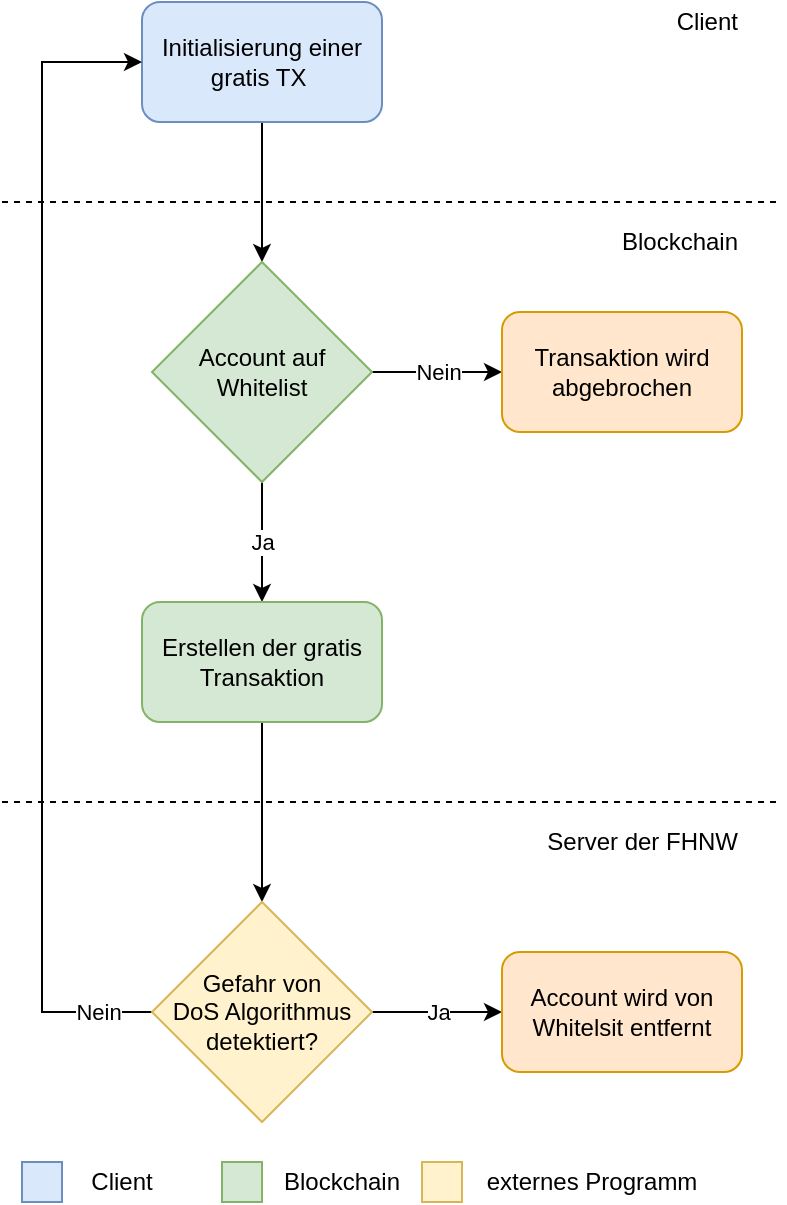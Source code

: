 <mxfile version="12.6.5" type="device"><diagram id="fm50OaBEc0mE4vqQrzBU" name="Page-1"><mxGraphModel dx="1086" dy="966" grid="1" gridSize="10" guides="1" tooltips="1" connect="1" arrows="1" fold="1" page="1" pageScale="1" pageWidth="827" pageHeight="1169" math="0" shadow="0"><root><mxCell id="0"/><mxCell id="1" parent="0"/><mxCell id="U6X7id7nFykxYY-GKVoq-1" style="edgeStyle=orthogonalEdgeStyle;rounded=0;orthogonalLoop=1;jettySize=auto;html=1;entryX=0.5;entryY=0;entryDx=0;entryDy=0;" parent="1" source="U6X7id7nFykxYY-GKVoq-2" target="U6X7id7nFykxYY-GKVoq-8" edge="1"><mxGeometry relative="1" as="geometry"/></mxCell><mxCell id="U6X7id7nFykxYY-GKVoq-2" value="Initialisierung einer gratis TX&amp;nbsp;" style="rounded=1;whiteSpace=wrap;html=1;fillColor=#dae8fc;strokeColor=#6c8ebf;" parent="1" vertex="1"><mxGeometry x="80" y="40" width="120" height="60" as="geometry"/></mxCell><mxCell id="U6X7id7nFykxYY-GKVoq-3" value="" style="endArrow=none;dashed=1;html=1;" parent="1" edge="1"><mxGeometry width="50" height="50" relative="1" as="geometry"><mxPoint x="10.0" y="140" as="sourcePoint"/><mxPoint x="400" y="140" as="targetPoint"/></mxGeometry></mxCell><mxCell id="U6X7id7nFykxYY-GKVoq-4" value="Client" style="text;html=1;strokeColor=none;fillColor=none;align=right;verticalAlign=middle;whiteSpace=wrap;rounded=0;" parent="1" vertex="1"><mxGeometry x="340" y="40" width="40" height="20" as="geometry"/></mxCell><mxCell id="U6X7id7nFykxYY-GKVoq-5" value="Blockchain" style="text;html=1;strokeColor=none;fillColor=none;align=right;verticalAlign=middle;whiteSpace=wrap;rounded=0;" parent="1" vertex="1"><mxGeometry x="320" y="150" width="60" height="20" as="geometry"/></mxCell><mxCell id="U6X7id7nFykxYY-GKVoq-6" value="Nein" style="edgeStyle=orthogonalEdgeStyle;rounded=0;orthogonalLoop=1;jettySize=auto;html=1;" parent="1" source="U6X7id7nFykxYY-GKVoq-8" target="U6X7id7nFykxYY-GKVoq-9" edge="1"><mxGeometry relative="1" as="geometry"/></mxCell><mxCell id="U6X7id7nFykxYY-GKVoq-7" value="Ja" style="edgeStyle=orthogonalEdgeStyle;rounded=0;orthogonalLoop=1;jettySize=auto;html=1;entryX=0.5;entryY=0;entryDx=0;entryDy=0;" parent="1" source="U6X7id7nFykxYY-GKVoq-8" target="U6X7id7nFykxYY-GKVoq-11" edge="1"><mxGeometry relative="1" as="geometry"/></mxCell><mxCell id="U6X7id7nFykxYY-GKVoq-8" value="Account auf&lt;br&gt;&lt;div style=&quot;&quot;&gt;&lt;span&gt;Whitelist&lt;/span&gt;&lt;/div&gt;" style="rhombus;whiteSpace=wrap;html=1;align=center;fillColor=#d5e8d4;strokeColor=#82b366;" parent="1" vertex="1"><mxGeometry x="85" y="170" width="110" height="110" as="geometry"/></mxCell><mxCell id="U6X7id7nFykxYY-GKVoq-9" value="Transaktion wird&lt;br&gt;abgebrochen" style="rounded=1;whiteSpace=wrap;html=1;align=center;fillColor=#ffe6cc;strokeColor=#d79b00;" parent="1" vertex="1"><mxGeometry x="260" y="195" width="120" height="60" as="geometry"/></mxCell><mxCell id="U6X7id7nFykxYY-GKVoq-10" style="edgeStyle=orthogonalEdgeStyle;rounded=0;orthogonalLoop=1;jettySize=auto;html=1;" parent="1" source="U6X7id7nFykxYY-GKVoq-11" target="U6X7id7nFykxYY-GKVoq-14" edge="1"><mxGeometry relative="1" as="geometry"/></mxCell><mxCell id="U6X7id7nFykxYY-GKVoq-11" value="Erstellen der gratis&lt;br&gt;Transaktion" style="rounded=1;whiteSpace=wrap;html=1;align=center;fillColor=#d5e8d4;strokeColor=#82b366;" parent="1" vertex="1"><mxGeometry x="80" y="340" width="120" height="60" as="geometry"/></mxCell><mxCell id="U6X7id7nFykxYY-GKVoq-12" value="Ja" style="edgeStyle=orthogonalEdgeStyle;rounded=0;orthogonalLoop=1;jettySize=auto;html=1;entryX=0;entryY=0.5;entryDx=0;entryDy=0;" parent="1" source="U6X7id7nFykxYY-GKVoq-14" target="U6X7id7nFykxYY-GKVoq-15" edge="1"><mxGeometry relative="1" as="geometry"/></mxCell><mxCell id="U6X7id7nFykxYY-GKVoq-13" value="Nein" style="edgeStyle=orthogonalEdgeStyle;rounded=0;orthogonalLoop=1;jettySize=auto;html=1;entryX=0;entryY=0.5;entryDx=0;entryDy=0;exitX=0;exitY=0.5;exitDx=0;exitDy=0;" parent="1" source="U6X7id7nFykxYY-GKVoq-14" target="U6X7id7nFykxYY-GKVoq-2" edge="1"><mxGeometry x="-0.907" relative="1" as="geometry"><Array as="points"><mxPoint x="30" y="545"/><mxPoint x="30" y="70"/></Array><mxPoint as="offset"/></mxGeometry></mxCell><mxCell id="U6X7id7nFykxYY-GKVoq-14" value="Gefahr von&lt;br&gt;DoS Algorithmus&lt;br&gt;detektiert?" style="rhombus;whiteSpace=wrap;html=1;align=center;fillColor=#fff2cc;strokeColor=#d6b656;" parent="1" vertex="1"><mxGeometry x="85" y="490" width="110" height="110" as="geometry"/></mxCell><mxCell id="U6X7id7nFykxYY-GKVoq-15" value="Account wird von&lt;br&gt;Whitelsit entfernt" style="rounded=1;whiteSpace=wrap;html=1;align=center;fillColor=#ffe6cc;strokeColor=#d79b00;" parent="1" vertex="1"><mxGeometry x="260" y="515" width="120" height="60" as="geometry"/></mxCell><mxCell id="U6X7id7nFykxYY-GKVoq-16" value="" style="endArrow=none;dashed=1;html=1;" parent="1" edge="1"><mxGeometry width="50" height="50" relative="1" as="geometry"><mxPoint x="10" y="440" as="sourcePoint"/><mxPoint x="400" y="440" as="targetPoint"/></mxGeometry></mxCell><mxCell id="U6X7id7nFykxYY-GKVoq-17" value="Server der FHNW" style="text;html=1;strokeColor=none;fillColor=none;align=right;verticalAlign=middle;whiteSpace=wrap;rounded=0;" parent="1" vertex="1"><mxGeometry x="270" y="450" width="110" height="20" as="geometry"/></mxCell><mxCell id="JXMH1aAbNY6r-xadvFL4-1" value="" style="rounded=0;whiteSpace=wrap;html=1;fillColor=#dae8fc;strokeColor=#6c8ebf;" vertex="1" parent="1"><mxGeometry x="20" y="620" width="20" height="20" as="geometry"/></mxCell><mxCell id="JXMH1aAbNY6r-xadvFL4-2" value="Client" style="text;html=1;strokeColor=none;fillColor=none;align=center;verticalAlign=middle;whiteSpace=wrap;rounded=0;" vertex="1" parent="1"><mxGeometry x="50" y="620" width="40" height="20" as="geometry"/></mxCell><mxCell id="JXMH1aAbNY6r-xadvFL4-3" value="" style="rounded=0;whiteSpace=wrap;html=1;fillColor=#d5e8d4;strokeColor=#82b366;" vertex="1" parent="1"><mxGeometry x="120" y="620" width="20" height="20" as="geometry"/></mxCell><mxCell id="JXMH1aAbNY6r-xadvFL4-4" value="Blockchain" style="text;html=1;align=center;verticalAlign=middle;whiteSpace=wrap;rounded=0;" vertex="1" parent="1"><mxGeometry x="160" y="620" width="40" height="20" as="geometry"/></mxCell><mxCell id="JXMH1aAbNY6r-xadvFL4-5" value="externes Programm" style="text;html=1;strokeColor=none;fillColor=none;align=center;verticalAlign=middle;whiteSpace=wrap;rounded=0;" vertex="1" parent="1"><mxGeometry x="250" y="620" width="110" height="20" as="geometry"/></mxCell><mxCell id="JXMH1aAbNY6r-xadvFL4-6" value="" style="rounded=0;whiteSpace=wrap;html=1;fillColor=#fff2cc;strokeColor=#d6b656;" vertex="1" parent="1"><mxGeometry x="220" y="620" width="20" height="20" as="geometry"/></mxCell></root></mxGraphModel></diagram></mxfile>